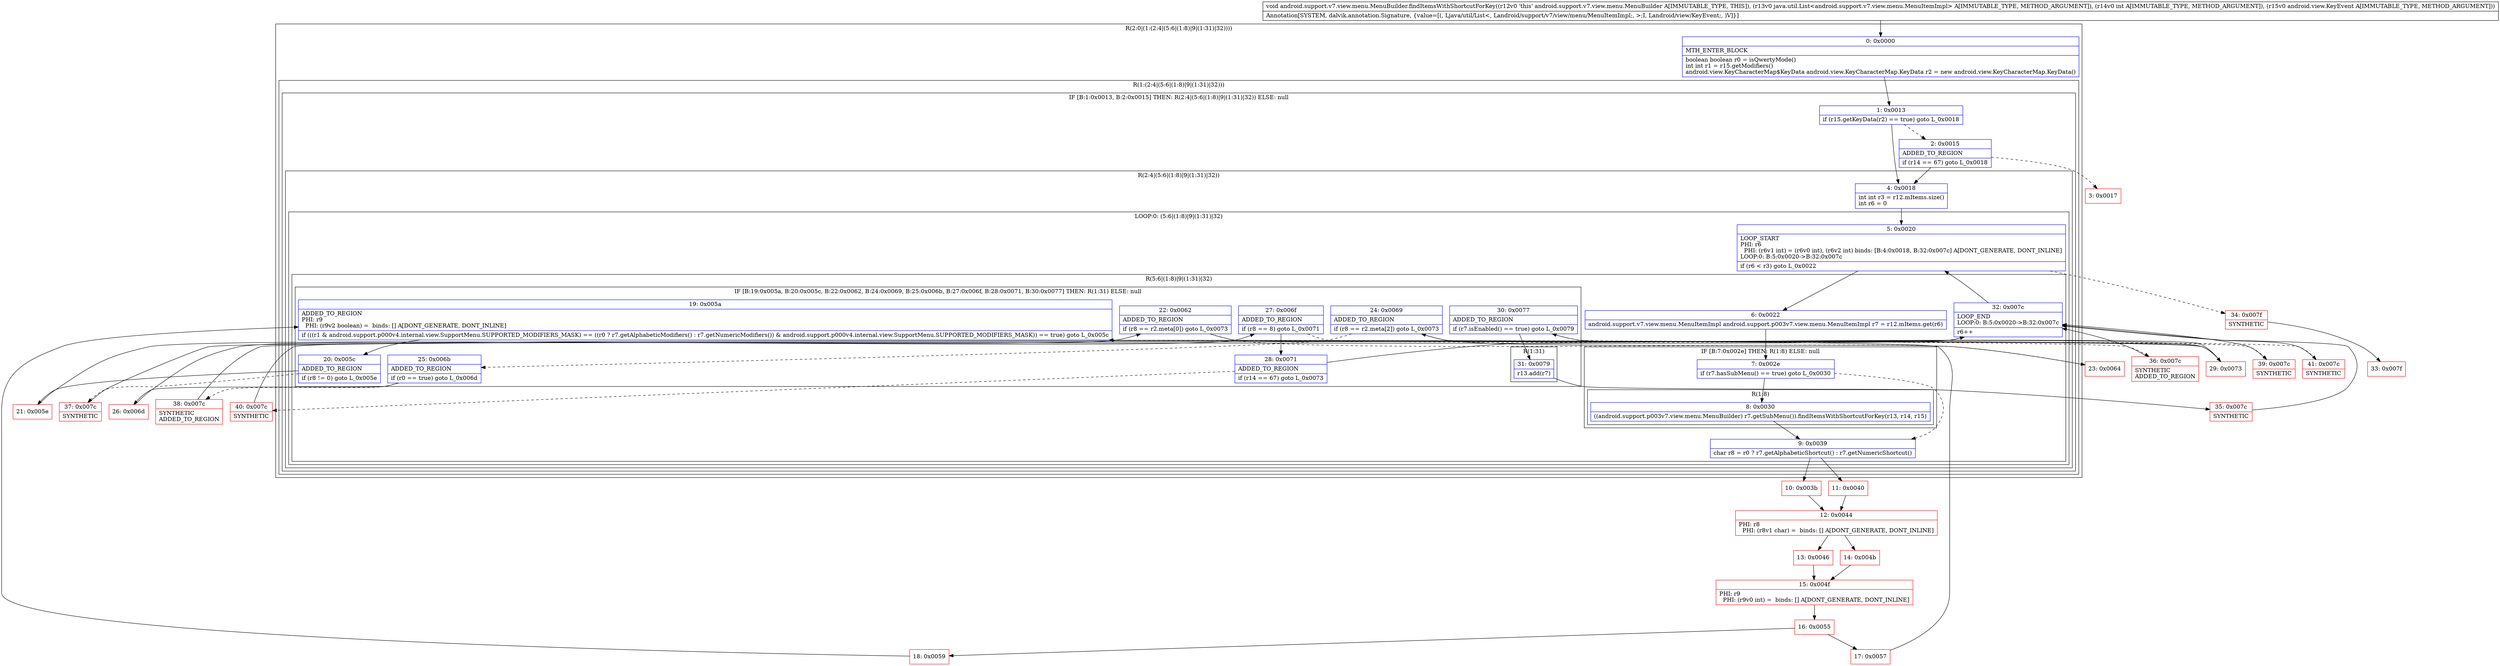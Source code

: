 digraph "CFG forandroid.support.v7.view.menu.MenuBuilder.findItemsWithShortcutForKey(Ljava\/util\/List;ILandroid\/view\/KeyEvent;)V" {
subgraph cluster_Region_397886007 {
label = "R(2:0|(1:(2:4|(5:6|(1:8)|9|(1:31)|32))))";
node [shape=record,color=blue];
Node_0 [shape=record,label="{0\:\ 0x0000|MTH_ENTER_BLOCK\l|boolean boolean r0 = isQwertyMode()\lint int r1 = r15.getModifiers()\landroid.view.KeyCharacterMap$KeyData android.view.KeyCharacterMap.KeyData r2 = new android.view.KeyCharacterMap.KeyData()\l}"];
subgraph cluster_Region_145231573 {
label = "R(1:(2:4|(5:6|(1:8)|9|(1:31)|32)))";
node [shape=record,color=blue];
subgraph cluster_IfRegion_1714653262 {
label = "IF [B:1:0x0013, B:2:0x0015] THEN: R(2:4|(5:6|(1:8)|9|(1:31)|32)) ELSE: null";
node [shape=record,color=blue];
Node_1 [shape=record,label="{1\:\ 0x0013|if (r15.getKeyData(r2) == true) goto L_0x0018\l}"];
Node_2 [shape=record,label="{2\:\ 0x0015|ADDED_TO_REGION\l|if (r14 == 67) goto L_0x0018\l}"];
subgraph cluster_Region_1270405189 {
label = "R(2:4|(5:6|(1:8)|9|(1:31)|32))";
node [shape=record,color=blue];
Node_4 [shape=record,label="{4\:\ 0x0018|int int r3 = r12.mItems.size()\lint r6 = 0\l}"];
subgraph cluster_LoopRegion_418753117 {
label = "LOOP:0: (5:6|(1:8)|9|(1:31)|32)";
node [shape=record,color=blue];
Node_5 [shape=record,label="{5\:\ 0x0020|LOOP_START\lPHI: r6 \l  PHI: (r6v1 int) = (r6v0 int), (r6v2 int) binds: [B:4:0x0018, B:32:0x007c] A[DONT_GENERATE, DONT_INLINE]\lLOOP:0: B:5:0x0020\-\>B:32:0x007c\l|if (r6 \< r3) goto L_0x0022\l}"];
subgraph cluster_Region_1656108298 {
label = "R(5:6|(1:8)|9|(1:31)|32)";
node [shape=record,color=blue];
Node_6 [shape=record,label="{6\:\ 0x0022|android.support.v7.view.menu.MenuItemImpl android.support.p003v7.view.menu.MenuItemImpl r7 = r12.mItems.get(r6)\l}"];
subgraph cluster_IfRegion_104159234 {
label = "IF [B:7:0x002e] THEN: R(1:8) ELSE: null";
node [shape=record,color=blue];
Node_7 [shape=record,label="{7\:\ 0x002e|if (r7.hasSubMenu() == true) goto L_0x0030\l}"];
subgraph cluster_Region_2092880242 {
label = "R(1:8)";
node [shape=record,color=blue];
Node_8 [shape=record,label="{8\:\ 0x0030|((android.support.p003v7.view.menu.MenuBuilder) r7.getSubMenu()).findItemsWithShortcutForKey(r13, r14, r15)\l}"];
}
}
Node_9 [shape=record,label="{9\:\ 0x0039|char r8 = r0 ? r7.getAlphabeticShortcut() : r7.getNumericShortcut()\l}"];
subgraph cluster_IfRegion_874864494 {
label = "IF [B:19:0x005a, B:20:0x005c, B:22:0x0062, B:24:0x0069, B:25:0x006b, B:27:0x006f, B:28:0x0071, B:30:0x0077] THEN: R(1:31) ELSE: null";
node [shape=record,color=blue];
Node_19 [shape=record,label="{19\:\ 0x005a|ADDED_TO_REGION\lPHI: r9 \l  PHI: (r9v2 boolean) =  binds: [] A[DONT_GENERATE, DONT_INLINE]\l|if (((r1 & android.support.p000v4.internal.view.SupportMenu.SUPPORTED_MODIFIERS_MASK) == ((r0 ? r7.getAlphabeticModifiers() : r7.getNumericModifiers()) & android.support.p000v4.internal.view.SupportMenu.SUPPORTED_MODIFIERS_MASK)) == true) goto L_0x005c\l}"];
Node_20 [shape=record,label="{20\:\ 0x005c|ADDED_TO_REGION\l|if (r8 != 0) goto L_0x005e\l}"];
Node_22 [shape=record,label="{22\:\ 0x0062|ADDED_TO_REGION\l|if (r8 == r2.meta[0]) goto L_0x0073\l}"];
Node_24 [shape=record,label="{24\:\ 0x0069|ADDED_TO_REGION\l|if (r8 == r2.meta[2]) goto L_0x0073\l}"];
Node_25 [shape=record,label="{25\:\ 0x006b|ADDED_TO_REGION\l|if (r0 == true) goto L_0x006d\l}"];
Node_27 [shape=record,label="{27\:\ 0x006f|ADDED_TO_REGION\l|if (r8 == 8) goto L_0x0071\l}"];
Node_28 [shape=record,label="{28\:\ 0x0071|ADDED_TO_REGION\l|if (r14 == 67) goto L_0x0073\l}"];
Node_30 [shape=record,label="{30\:\ 0x0077|ADDED_TO_REGION\l|if (r7.isEnabled() == true) goto L_0x0079\l}"];
subgraph cluster_Region_1900627024 {
label = "R(1:31)";
node [shape=record,color=blue];
Node_31 [shape=record,label="{31\:\ 0x0079|r13.add(r7)\l}"];
}
}
Node_32 [shape=record,label="{32\:\ 0x007c|LOOP_END\lLOOP:0: B:5:0x0020\-\>B:32:0x007c\l|r6++\l}"];
}
}
}
}
}
}
Node_3 [shape=record,color=red,label="{3\:\ 0x0017}"];
Node_10 [shape=record,color=red,label="{10\:\ 0x003b}"];
Node_11 [shape=record,color=red,label="{11\:\ 0x0040}"];
Node_12 [shape=record,color=red,label="{12\:\ 0x0044|PHI: r8 \l  PHI: (r8v1 char) =  binds: [] A[DONT_GENERATE, DONT_INLINE]\l}"];
Node_13 [shape=record,color=red,label="{13\:\ 0x0046}"];
Node_14 [shape=record,color=red,label="{14\:\ 0x004b}"];
Node_15 [shape=record,color=red,label="{15\:\ 0x004f|PHI: r9 \l  PHI: (r9v0 int) =  binds: [] A[DONT_GENERATE, DONT_INLINE]\l}"];
Node_16 [shape=record,color=red,label="{16\:\ 0x0055}"];
Node_17 [shape=record,color=red,label="{17\:\ 0x0057}"];
Node_18 [shape=record,color=red,label="{18\:\ 0x0059}"];
Node_21 [shape=record,color=red,label="{21\:\ 0x005e}"];
Node_23 [shape=record,color=red,label="{23\:\ 0x0064}"];
Node_26 [shape=record,color=red,label="{26\:\ 0x006d}"];
Node_29 [shape=record,color=red,label="{29\:\ 0x0073}"];
Node_33 [shape=record,color=red,label="{33\:\ 0x007f}"];
Node_34 [shape=record,color=red,label="{34\:\ 0x007f|SYNTHETIC\l}"];
Node_35 [shape=record,color=red,label="{35\:\ 0x007c|SYNTHETIC\l}"];
Node_36 [shape=record,color=red,label="{36\:\ 0x007c|SYNTHETIC\lADDED_TO_REGION\l}"];
Node_37 [shape=record,color=red,label="{37\:\ 0x007c|SYNTHETIC\l}"];
Node_38 [shape=record,color=red,label="{38\:\ 0x007c|SYNTHETIC\lADDED_TO_REGION\l}"];
Node_39 [shape=record,color=red,label="{39\:\ 0x007c|SYNTHETIC\l}"];
Node_40 [shape=record,color=red,label="{40\:\ 0x007c|SYNTHETIC\l}"];
Node_41 [shape=record,color=red,label="{41\:\ 0x007c|SYNTHETIC\l}"];
MethodNode[shape=record,label="{void android.support.v7.view.menu.MenuBuilder.findItemsWithShortcutForKey((r12v0 'this' android.support.v7.view.menu.MenuBuilder A[IMMUTABLE_TYPE, THIS]), (r13v0 java.util.List\<android.support.v7.view.menu.MenuItemImpl\> A[IMMUTABLE_TYPE, METHOD_ARGUMENT]), (r14v0 int A[IMMUTABLE_TYPE, METHOD_ARGUMENT]), (r15v0 android.view.KeyEvent A[IMMUTABLE_TYPE, METHOD_ARGUMENT]))  | Annotation[SYSTEM, dalvik.annotation.Signature, \{value=[(, Ljava\/util\/List\<, Landroid\/support\/v7\/view\/menu\/MenuItemImpl;, \>;I, Landroid\/view\/KeyEvent;, )V]\}]\l}"];
MethodNode -> Node_0;
Node_0 -> Node_1;
Node_1 -> Node_2[style=dashed];
Node_1 -> Node_4;
Node_2 -> Node_3[style=dashed];
Node_2 -> Node_4;
Node_4 -> Node_5;
Node_5 -> Node_6;
Node_5 -> Node_34[style=dashed];
Node_6 -> Node_7;
Node_7 -> Node_8;
Node_7 -> Node_9[style=dashed];
Node_8 -> Node_9;
Node_9 -> Node_10;
Node_9 -> Node_11;
Node_19 -> Node_20;
Node_19 -> Node_36[style=dashed];
Node_20 -> Node_21;
Node_20 -> Node_37[style=dashed];
Node_22 -> Node_23[style=dashed];
Node_22 -> Node_29;
Node_24 -> Node_25[style=dashed];
Node_24 -> Node_29;
Node_25 -> Node_26;
Node_25 -> Node_38[style=dashed];
Node_27 -> Node_28;
Node_27 -> Node_39[style=dashed];
Node_28 -> Node_29;
Node_28 -> Node_40[style=dashed];
Node_30 -> Node_31;
Node_30 -> Node_41[style=dashed];
Node_31 -> Node_35;
Node_32 -> Node_5;
Node_10 -> Node_12;
Node_11 -> Node_12;
Node_12 -> Node_13;
Node_12 -> Node_14;
Node_13 -> Node_15;
Node_14 -> Node_15;
Node_15 -> Node_16;
Node_16 -> Node_17;
Node_16 -> Node_18;
Node_17 -> Node_19;
Node_18 -> Node_19;
Node_21 -> Node_22;
Node_23 -> Node_24;
Node_26 -> Node_27;
Node_29 -> Node_30;
Node_34 -> Node_33;
Node_35 -> Node_32;
Node_36 -> Node_32;
Node_37 -> Node_32;
Node_38 -> Node_32;
Node_39 -> Node_32;
Node_40 -> Node_32;
Node_41 -> Node_32;
}

